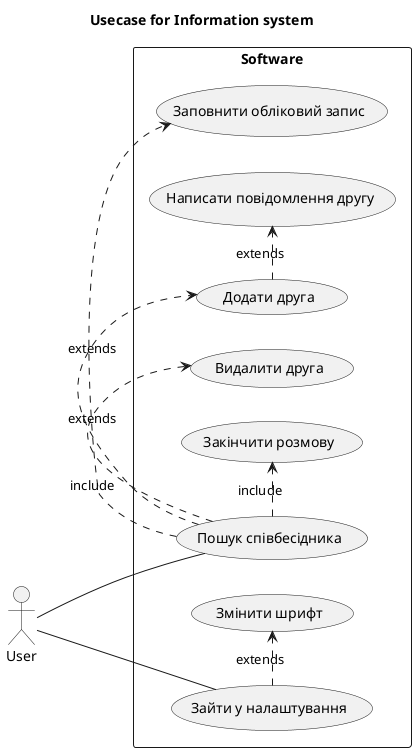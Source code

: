 @startuml

title Usecase for Information system

left to right direction

actor User

rectangle Software {

    usecase (Пошук співбесідника)
    usecase (Зайти у налаштування)
    usecase (Видалити друга)
    usecase (Додати друга)
    usecase (Закінчити розмову)
    usecase (Заповнити обліковий запис)
    usecase (Написати повідомлення другу)
    usecase (Змінити шрифт)

   (Пошук співбесідника) .> (Заповнити обліковий запис) : include
   (Пошук співбесідника) .> (Додати друга) : extends
   (Пошук співбесідника) .> (Видалити друга) : extends
   (Пошук співбесідника) .> (Закінчити розмову) : include
   (Додати друга) .> (Написати повідомлення другу) : extends
   (Зайти у налаштування) .> (Змінити шрифт) : extends
   User -- (Зайти у налаштування)
   User -- (Пошук співбесідника)
}

@enduml
